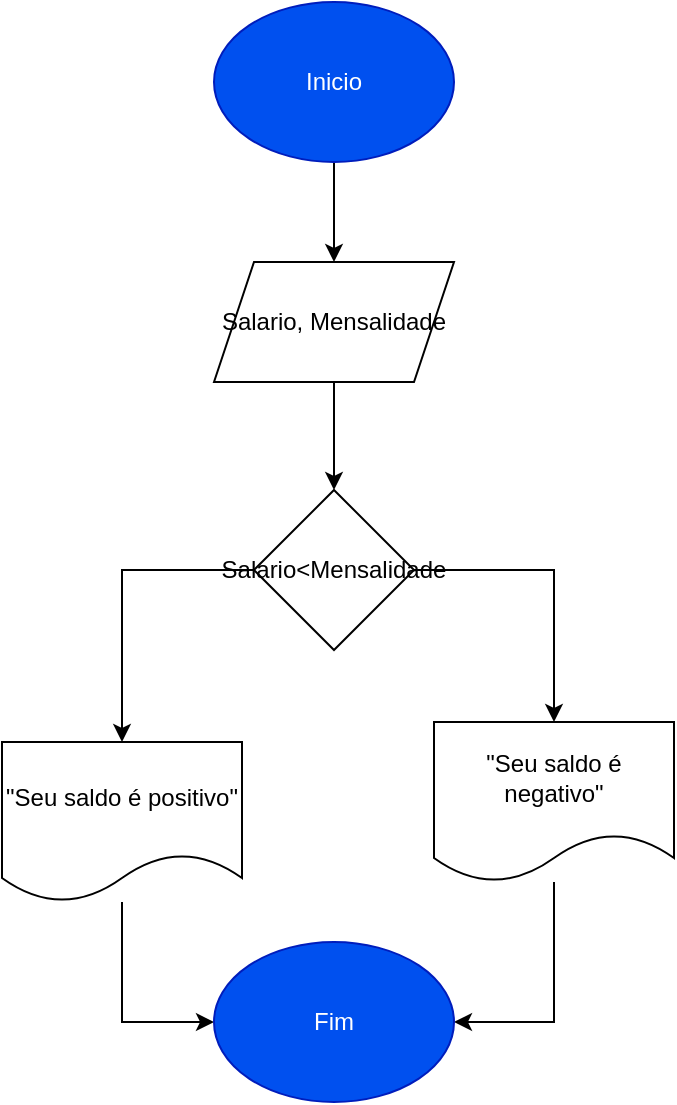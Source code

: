 <mxfile version="21.3.2" type="device">
  <diagram name="Página-1" id="slQNQtgJDI4Jq-26DAOy">
    <mxGraphModel dx="1134" dy="603" grid="1" gridSize="10" guides="1" tooltips="1" connect="1" arrows="1" fold="1" page="1" pageScale="1" pageWidth="827" pageHeight="1169" math="0" shadow="0">
      <root>
        <mxCell id="0" />
        <mxCell id="1" parent="0" />
        <mxCell id="xXP-hQiw-ZYI3y9vllLW-4" value="" style="edgeStyle=orthogonalEdgeStyle;rounded=0;orthogonalLoop=1;jettySize=auto;html=1;" edge="1" parent="1" source="xXP-hQiw-ZYI3y9vllLW-2" target="xXP-hQiw-ZYI3y9vllLW-3">
          <mxGeometry relative="1" as="geometry" />
        </mxCell>
        <mxCell id="xXP-hQiw-ZYI3y9vllLW-2" value="Inicio" style="ellipse;whiteSpace=wrap;html=1;fillColor=#0050ef;fontColor=#ffffff;strokeColor=#001DBC;" vertex="1" parent="1">
          <mxGeometry x="400" y="30" width="120" height="80" as="geometry" />
        </mxCell>
        <mxCell id="xXP-hQiw-ZYI3y9vllLW-6" value="" style="edgeStyle=orthogonalEdgeStyle;rounded=0;orthogonalLoop=1;jettySize=auto;html=1;" edge="1" parent="1" source="xXP-hQiw-ZYI3y9vllLW-3" target="xXP-hQiw-ZYI3y9vllLW-5">
          <mxGeometry relative="1" as="geometry" />
        </mxCell>
        <mxCell id="xXP-hQiw-ZYI3y9vllLW-3" value="Salario, Mensalidade" style="shape=parallelogram;perimeter=parallelogramPerimeter;whiteSpace=wrap;html=1;fixedSize=1;" vertex="1" parent="1">
          <mxGeometry x="400" y="160" width="120" height="60" as="geometry" />
        </mxCell>
        <mxCell id="xXP-hQiw-ZYI3y9vllLW-8" value="" style="edgeStyle=orthogonalEdgeStyle;rounded=0;orthogonalLoop=1;jettySize=auto;html=1;" edge="1" parent="1" source="xXP-hQiw-ZYI3y9vllLW-5" target="xXP-hQiw-ZYI3y9vllLW-7">
          <mxGeometry relative="1" as="geometry" />
        </mxCell>
        <mxCell id="xXP-hQiw-ZYI3y9vllLW-10" value="" style="edgeStyle=orthogonalEdgeStyle;rounded=0;orthogonalLoop=1;jettySize=auto;html=1;" edge="1" parent="1" source="xXP-hQiw-ZYI3y9vllLW-5" target="xXP-hQiw-ZYI3y9vllLW-9">
          <mxGeometry relative="1" as="geometry" />
        </mxCell>
        <mxCell id="xXP-hQiw-ZYI3y9vllLW-5" value="Salario&amp;lt;Mensalidade" style="rhombus;whiteSpace=wrap;html=1;" vertex="1" parent="1">
          <mxGeometry x="420" y="274" width="80" height="80" as="geometry" />
        </mxCell>
        <mxCell id="xXP-hQiw-ZYI3y9vllLW-14" style="edgeStyle=orthogonalEdgeStyle;rounded=0;orthogonalLoop=1;jettySize=auto;html=1;entryX=1;entryY=0.5;entryDx=0;entryDy=0;" edge="1" parent="1" source="xXP-hQiw-ZYI3y9vllLW-7" target="xXP-hQiw-ZYI3y9vllLW-11">
          <mxGeometry relative="1" as="geometry" />
        </mxCell>
        <mxCell id="xXP-hQiw-ZYI3y9vllLW-7" value="&quot;Seu saldo é negativo&quot;" style="shape=document;whiteSpace=wrap;html=1;boundedLbl=1;" vertex="1" parent="1">
          <mxGeometry x="510" y="390" width="120" height="80" as="geometry" />
        </mxCell>
        <mxCell id="xXP-hQiw-ZYI3y9vllLW-13" style="edgeStyle=orthogonalEdgeStyle;rounded=0;orthogonalLoop=1;jettySize=auto;html=1;entryX=0;entryY=0.5;entryDx=0;entryDy=0;" edge="1" parent="1" source="xXP-hQiw-ZYI3y9vllLW-9" target="xXP-hQiw-ZYI3y9vllLW-11">
          <mxGeometry relative="1" as="geometry" />
        </mxCell>
        <mxCell id="xXP-hQiw-ZYI3y9vllLW-9" value="&quot;Seu saldo é positivo&quot;" style="shape=document;whiteSpace=wrap;html=1;boundedLbl=1;" vertex="1" parent="1">
          <mxGeometry x="294" y="400" width="120" height="80" as="geometry" />
        </mxCell>
        <mxCell id="xXP-hQiw-ZYI3y9vllLW-11" value="Fim" style="ellipse;whiteSpace=wrap;html=1;fillColor=#0050ef;fontColor=#ffffff;strokeColor=#001DBC;" vertex="1" parent="1">
          <mxGeometry x="400" y="500" width="120" height="80" as="geometry" />
        </mxCell>
      </root>
    </mxGraphModel>
  </diagram>
</mxfile>
